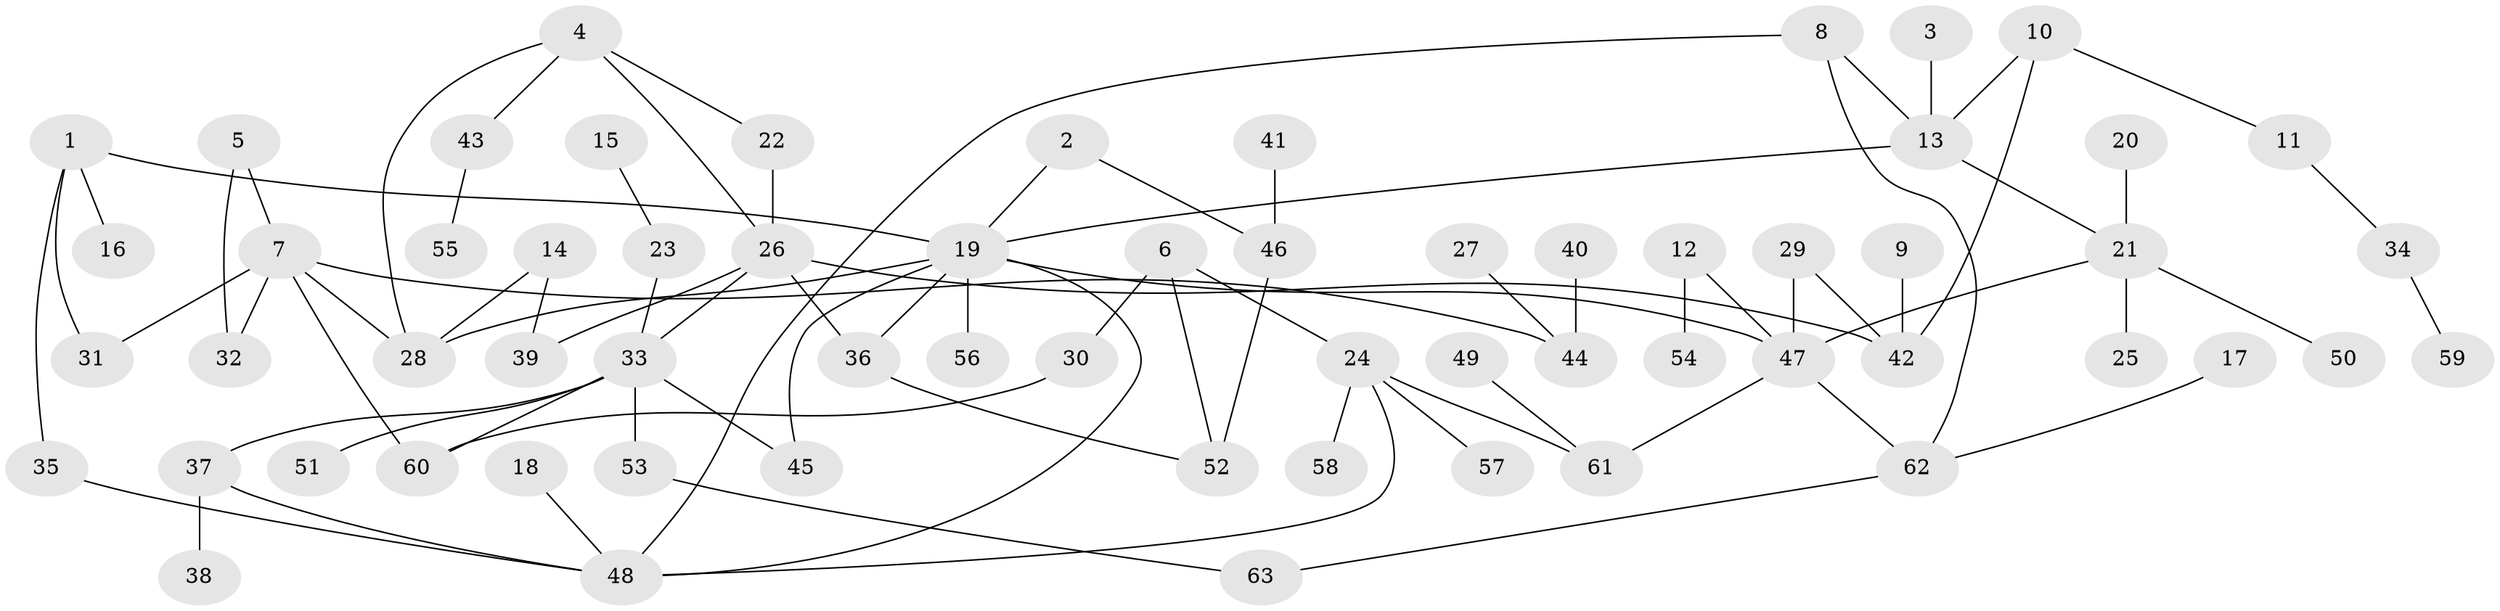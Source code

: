 // original degree distribution, {5: 0.048, 8: 0.008, 6: 0.024, 3: 0.184, 4: 0.08, 2: 0.312, 1: 0.344}
// Generated by graph-tools (version 1.1) at 2025/49/03/09/25 03:49:21]
// undirected, 63 vertices, 81 edges
graph export_dot {
graph [start="1"]
  node [color=gray90,style=filled];
  1;
  2;
  3;
  4;
  5;
  6;
  7;
  8;
  9;
  10;
  11;
  12;
  13;
  14;
  15;
  16;
  17;
  18;
  19;
  20;
  21;
  22;
  23;
  24;
  25;
  26;
  27;
  28;
  29;
  30;
  31;
  32;
  33;
  34;
  35;
  36;
  37;
  38;
  39;
  40;
  41;
  42;
  43;
  44;
  45;
  46;
  47;
  48;
  49;
  50;
  51;
  52;
  53;
  54;
  55;
  56;
  57;
  58;
  59;
  60;
  61;
  62;
  63;
  1 -- 16 [weight=1.0];
  1 -- 19 [weight=1.0];
  1 -- 31 [weight=1.0];
  1 -- 35 [weight=1.0];
  2 -- 19 [weight=1.0];
  2 -- 46 [weight=1.0];
  3 -- 13 [weight=1.0];
  4 -- 22 [weight=1.0];
  4 -- 26 [weight=1.0];
  4 -- 28 [weight=1.0];
  4 -- 43 [weight=1.0];
  5 -- 7 [weight=1.0];
  5 -- 32 [weight=1.0];
  6 -- 24 [weight=1.0];
  6 -- 30 [weight=1.0];
  6 -- 52 [weight=1.0];
  7 -- 28 [weight=1.0];
  7 -- 31 [weight=1.0];
  7 -- 32 [weight=1.0];
  7 -- 44 [weight=1.0];
  7 -- 60 [weight=1.0];
  8 -- 13 [weight=1.0];
  8 -- 48 [weight=1.0];
  8 -- 62 [weight=1.0];
  9 -- 42 [weight=1.0];
  10 -- 11 [weight=1.0];
  10 -- 13 [weight=1.0];
  10 -- 42 [weight=1.0];
  11 -- 34 [weight=1.0];
  12 -- 47 [weight=1.0];
  12 -- 54 [weight=1.0];
  13 -- 19 [weight=1.0];
  13 -- 21 [weight=1.0];
  14 -- 28 [weight=1.0];
  14 -- 39 [weight=1.0];
  15 -- 23 [weight=1.0];
  17 -- 62 [weight=1.0];
  18 -- 48 [weight=1.0];
  19 -- 28 [weight=1.0];
  19 -- 36 [weight=1.0];
  19 -- 45 [weight=1.0];
  19 -- 47 [weight=1.0];
  19 -- 48 [weight=1.0];
  19 -- 56 [weight=1.0];
  20 -- 21 [weight=1.0];
  21 -- 25 [weight=1.0];
  21 -- 47 [weight=1.0];
  21 -- 50 [weight=1.0];
  22 -- 26 [weight=1.0];
  23 -- 33 [weight=1.0];
  24 -- 48 [weight=1.0];
  24 -- 57 [weight=1.0];
  24 -- 58 [weight=1.0];
  24 -- 61 [weight=1.0];
  26 -- 33 [weight=1.0];
  26 -- 36 [weight=1.0];
  26 -- 39 [weight=1.0];
  26 -- 42 [weight=1.0];
  27 -- 44 [weight=1.0];
  29 -- 42 [weight=1.0];
  29 -- 47 [weight=1.0];
  30 -- 60 [weight=1.0];
  33 -- 37 [weight=1.0];
  33 -- 45 [weight=1.0];
  33 -- 51 [weight=1.0];
  33 -- 53 [weight=1.0];
  33 -- 60 [weight=1.0];
  34 -- 59 [weight=1.0];
  35 -- 48 [weight=1.0];
  36 -- 52 [weight=1.0];
  37 -- 38 [weight=1.0];
  37 -- 48 [weight=1.0];
  40 -- 44 [weight=1.0];
  41 -- 46 [weight=1.0];
  43 -- 55 [weight=1.0];
  46 -- 52 [weight=1.0];
  47 -- 61 [weight=1.0];
  47 -- 62 [weight=1.0];
  49 -- 61 [weight=1.0];
  53 -- 63 [weight=1.0];
  62 -- 63 [weight=1.0];
}
